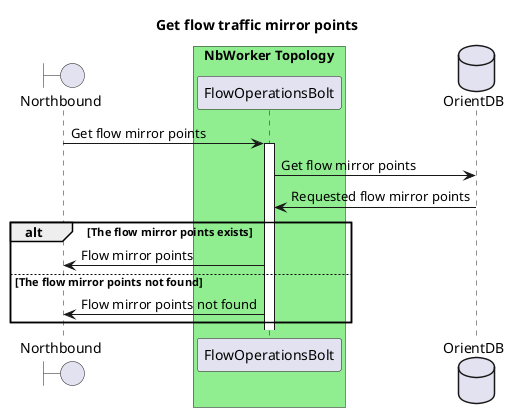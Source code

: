 @startuml
title Get flow traffic mirror points

boundary Northbound
box "NbWorker Topology" #LightGreen
    participant FlowOperationsBolt
end box
database OrientDB

Northbound -> FlowOperationsBolt : Get flow mirror points
activate FlowOperationsBolt
FlowOperationsBolt -> OrientDB : Get flow mirror points
FlowOperationsBolt <- OrientDB : Requested flow mirror points
alt The flow mirror points exists
    Northbound <- FlowOperationsBolt : Flow mirror points
else The flow mirror points not found
    Northbound <- FlowOperationsBolt : Flow mirror points not found
end

@enduml
